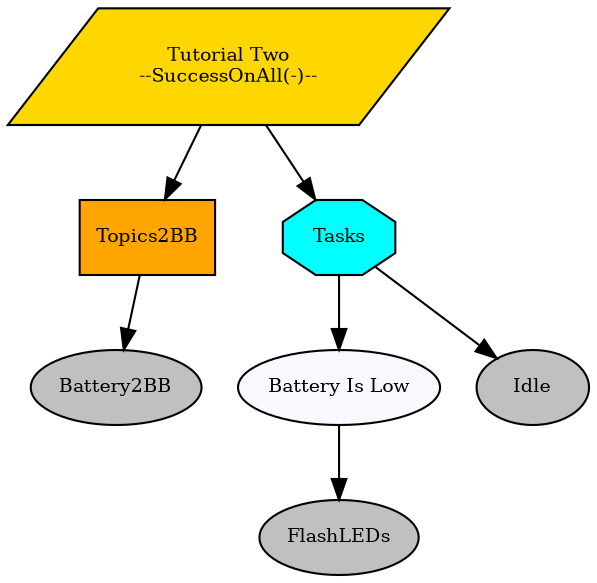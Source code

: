 digraph pastafarianism {
graph [fontname="times-roman"];
node [fontname="times-roman"];
edge [fontname="times-roman"];
"Tutorial Two" [label="Tutorial Two\n--SuccessOnAll(-)--", shape=parallelogram, style=filled, fillcolor=gold, fontsize=9, fontcolor=black];
Topics2BB [label=Topics2BB, shape=box, style=filled, fillcolor=orange, fontsize=9, fontcolor=black];
"Tutorial Two" -> Topics2BB;
Battery2BB [label=Battery2BB, shape=ellipse, style=filled, fillcolor=gray, fontsize=9, fontcolor=black];
Topics2BB -> Battery2BB;
Tasks [label=Tasks, shape=octagon, style=filled, fillcolor=cyan, fontsize=9, fontcolor=black];
"Tutorial Two" -> Tasks;
"Battery Is Low" [label="Battery Is Low", shape=ellipse, style=filled, fillcolor=ghostwhite, fontsize=9, fontcolor=black];
Tasks -> "Battery Is Low";
FlashLEDs [label=FlashLEDs, shape=ellipse, style=filled, fillcolor=gray, fontsize=9, fontcolor=black];
"Battery Is Low" -> FlashLEDs;
Idle [label=Idle, shape=ellipse, style=filled, fillcolor=gray, fontsize=9, fontcolor=black];
Tasks -> Idle;
}
